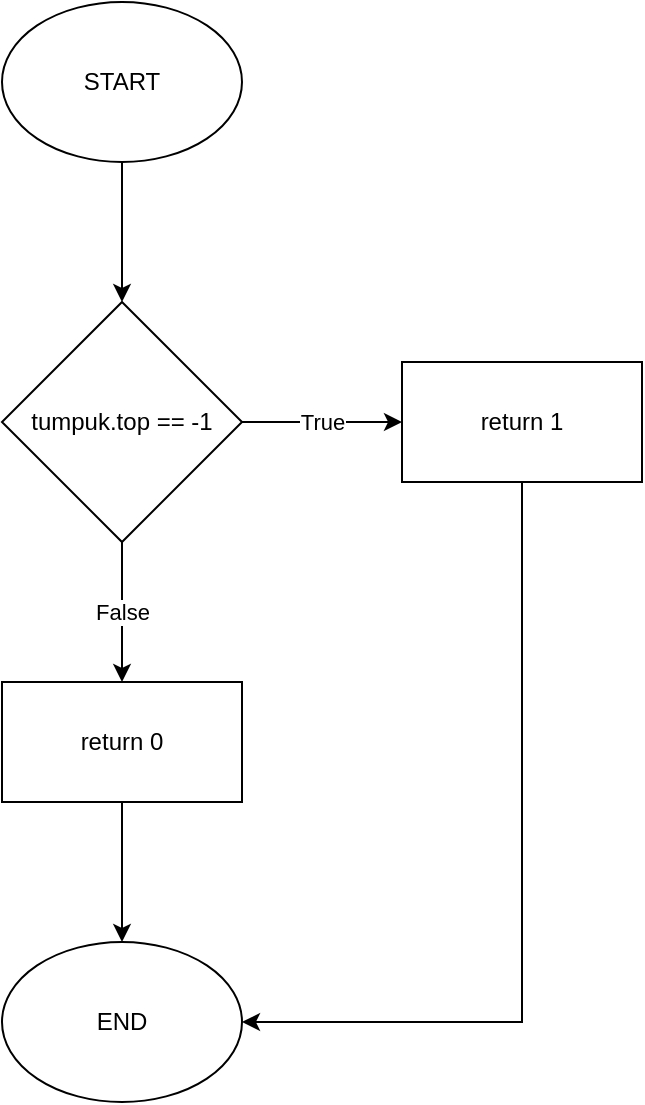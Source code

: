 <mxfile version="20.3.0" type="device"><diagram id="ohP6-FyaXPEeZ1N1bYLd" name="Halaman-1"><mxGraphModel dx="698" dy="905" grid="1" gridSize="10" guides="1" tooltips="1" connect="1" arrows="1" fold="1" page="1" pageScale="1" pageWidth="850" pageHeight="1100" math="0" shadow="0"><root><mxCell id="0"/><mxCell id="1" parent="0"/><mxCell id="9rmpAgcVMOzGE-o3QcNs-3" value="" style="edgeStyle=orthogonalEdgeStyle;rounded=0;orthogonalLoop=1;jettySize=auto;html=1;" edge="1" parent="1" source="9rmpAgcVMOzGE-o3QcNs-1" target="9rmpAgcVMOzGE-o3QcNs-2"><mxGeometry relative="1" as="geometry"/></mxCell><mxCell id="9rmpAgcVMOzGE-o3QcNs-1" value="START" style="ellipse;whiteSpace=wrap;html=1;" vertex="1" parent="1"><mxGeometry x="160" y="170" width="120" height="80" as="geometry"/></mxCell><mxCell id="9rmpAgcVMOzGE-o3QcNs-5" value="False" style="edgeStyle=orthogonalEdgeStyle;rounded=0;orthogonalLoop=1;jettySize=auto;html=1;" edge="1" parent="1" source="9rmpAgcVMOzGE-o3QcNs-2" target="9rmpAgcVMOzGE-o3QcNs-4"><mxGeometry relative="1" as="geometry"/></mxCell><mxCell id="9rmpAgcVMOzGE-o3QcNs-7" value="True" style="edgeStyle=orthogonalEdgeStyle;rounded=0;orthogonalLoop=1;jettySize=auto;html=1;" edge="1" parent="1" source="9rmpAgcVMOzGE-o3QcNs-2" target="9rmpAgcVMOzGE-o3QcNs-6"><mxGeometry relative="1" as="geometry"/></mxCell><mxCell id="9rmpAgcVMOzGE-o3QcNs-2" value="tumpuk.top == -1" style="rhombus;whiteSpace=wrap;html=1;" vertex="1" parent="1"><mxGeometry x="160" y="320" width="120" height="120" as="geometry"/></mxCell><mxCell id="9rmpAgcVMOzGE-o3QcNs-9" value="" style="edgeStyle=orthogonalEdgeStyle;rounded=0;orthogonalLoop=1;jettySize=auto;html=1;" edge="1" parent="1" source="9rmpAgcVMOzGE-o3QcNs-4" target="9rmpAgcVMOzGE-o3QcNs-8"><mxGeometry relative="1" as="geometry"/></mxCell><mxCell id="9rmpAgcVMOzGE-o3QcNs-4" value="return 0" style="whiteSpace=wrap;html=1;" vertex="1" parent="1"><mxGeometry x="160" y="510" width="120" height="60" as="geometry"/></mxCell><mxCell id="9rmpAgcVMOzGE-o3QcNs-10" style="edgeStyle=orthogonalEdgeStyle;rounded=0;orthogonalLoop=1;jettySize=auto;html=1;entryX=1;entryY=0.5;entryDx=0;entryDy=0;" edge="1" parent="1" source="9rmpAgcVMOzGE-o3QcNs-6" target="9rmpAgcVMOzGE-o3QcNs-8"><mxGeometry relative="1" as="geometry"><Array as="points"><mxPoint x="420" y="680"/></Array></mxGeometry></mxCell><mxCell id="9rmpAgcVMOzGE-o3QcNs-6" value="return 1" style="whiteSpace=wrap;html=1;" vertex="1" parent="1"><mxGeometry x="360" y="350" width="120" height="60" as="geometry"/></mxCell><mxCell id="9rmpAgcVMOzGE-o3QcNs-8" value="END" style="ellipse;whiteSpace=wrap;html=1;" vertex="1" parent="1"><mxGeometry x="160" y="640" width="120" height="80" as="geometry"/></mxCell></root></mxGraphModel></diagram></mxfile>